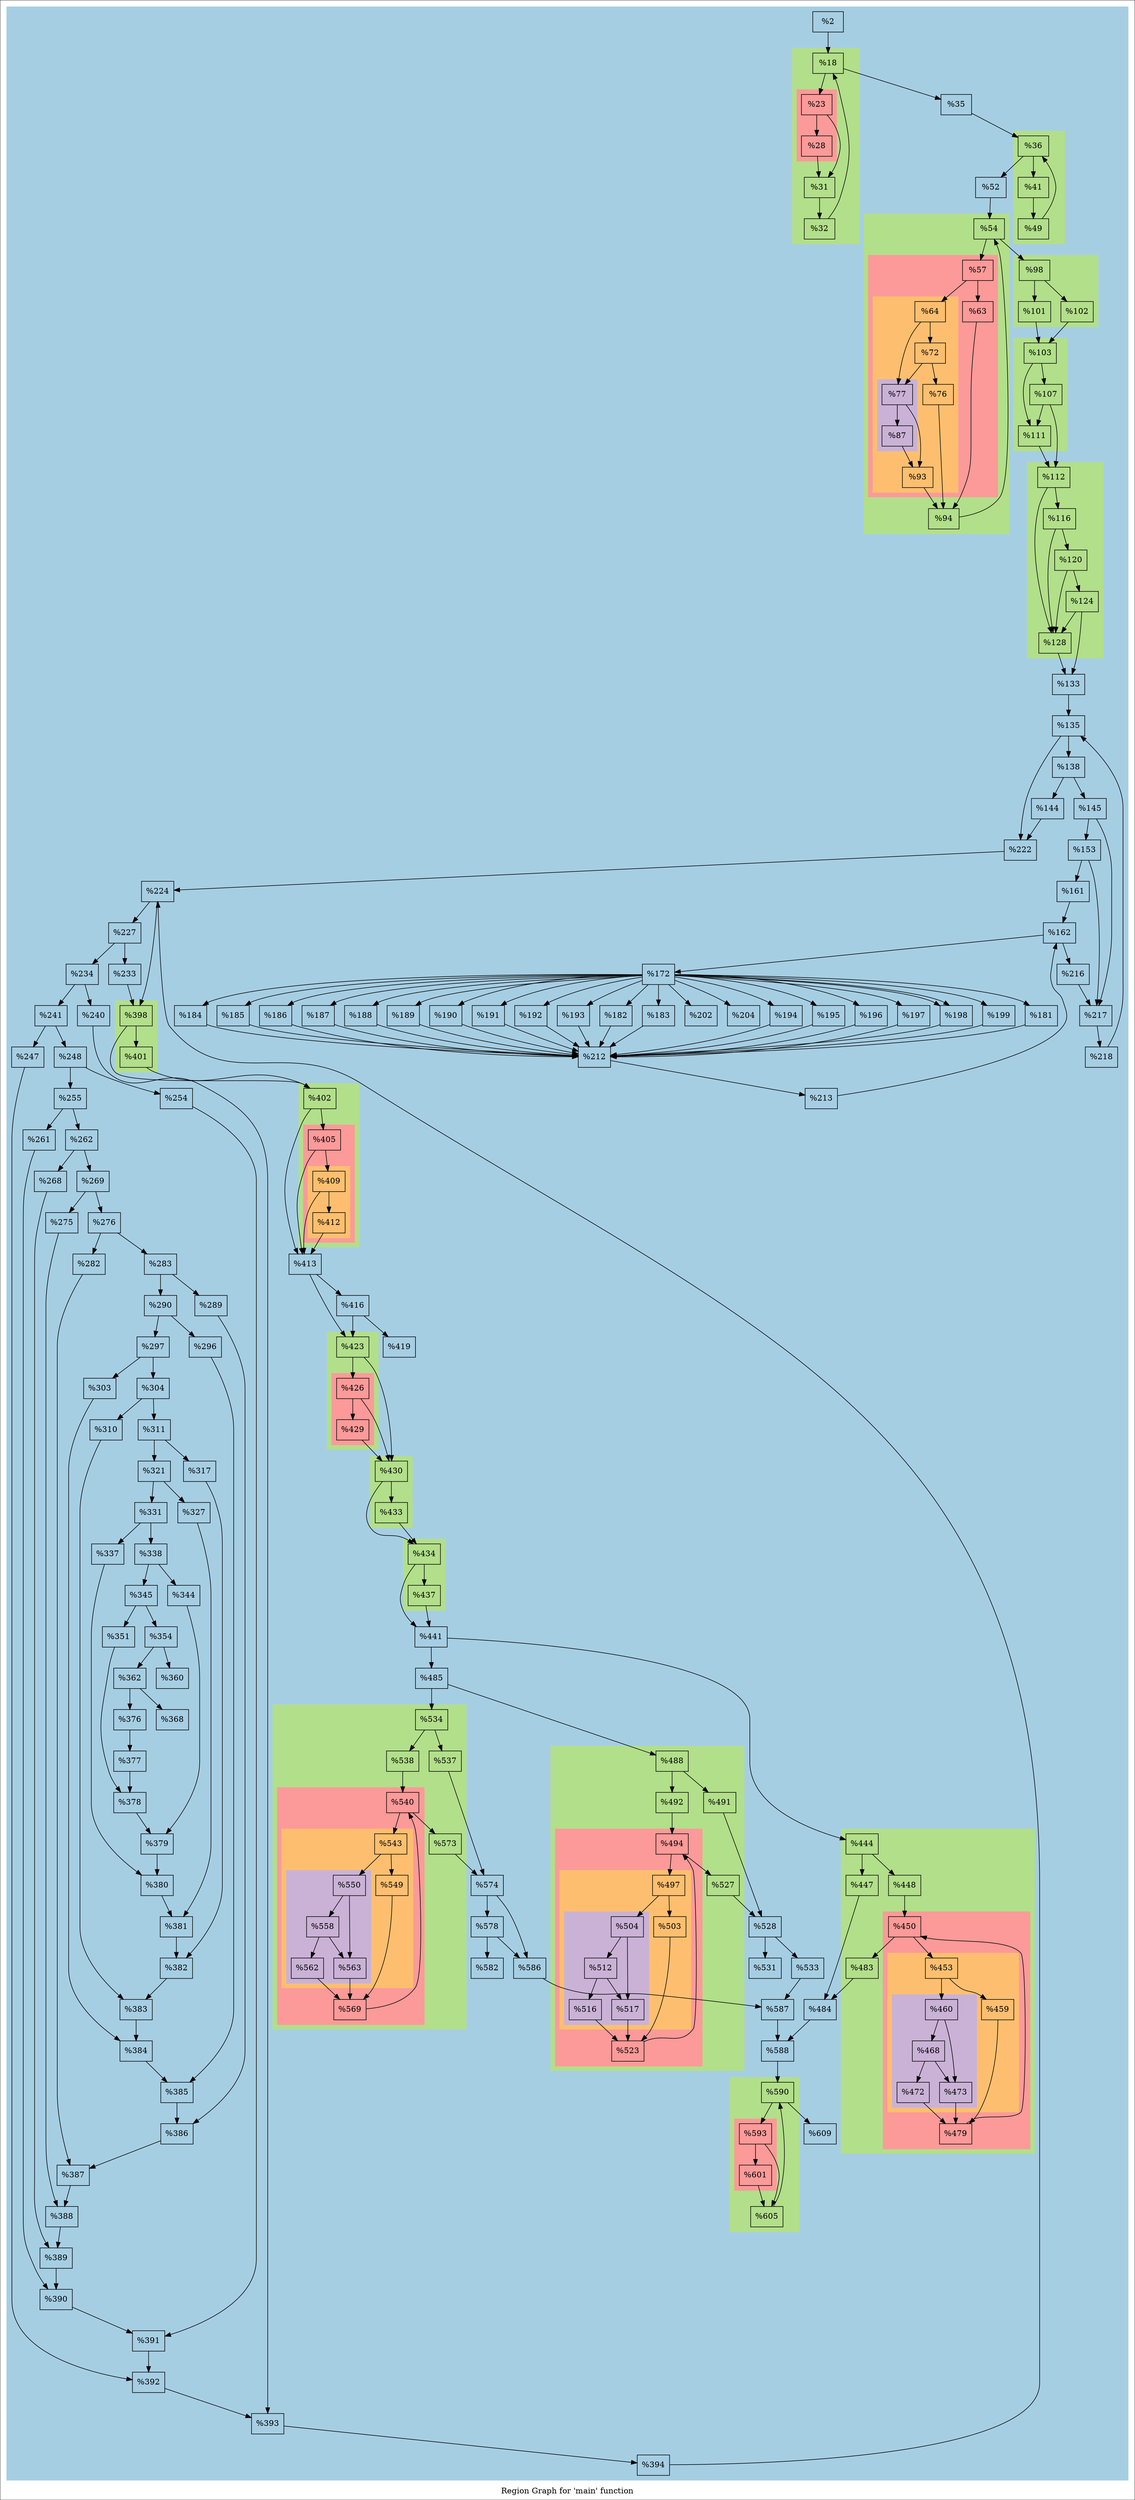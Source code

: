 digraph "Region Graph for 'main' function" {
	label="Region Graph for 'main' function";

	Node0x13bb3c0 [shape=record,label="{%2}"];
	Node0x13bb3c0 -> Node0x11f01e0;
	Node0x11f01e0 [shape=record,label="{%18}"];
	Node0x11f01e0 -> Node0x137d0a0;
	Node0x11f01e0 -> Node0x138b560;
	Node0x137d0a0 [shape=record,label="{%23}"];
	Node0x137d0a0 -> Node0x1432660;
	Node0x137d0a0 -> Node0x1434d60;
	Node0x1432660 [shape=record,label="{%28}"];
	Node0x1432660 -> Node0x1434d60;
	Node0x1434d60 [shape=record,label="{%31}"];
	Node0x1434d60 -> Node0x133f050;
	Node0x133f050 [shape=record,label="{%32}"];
	Node0x133f050 -> Node0x11f01e0[constraint=false];
	Node0x138b560 [shape=record,label="{%35}"];
	Node0x138b560 -> Node0x12a6720;
	Node0x12a6720 [shape=record,label="{%36}"];
	Node0x12a6720 -> Node0x1389080;
	Node0x12a6720 -> Node0x1451410;
	Node0x1389080 [shape=record,label="{%41}"];
	Node0x1389080 -> Node0x120a960;
	Node0x120a960 [shape=record,label="{%49}"];
	Node0x120a960 -> Node0x12a6720[constraint=false];
	Node0x1451410 [shape=record,label="{%52}"];
	Node0x1451410 -> Node0x13e02b0;
	Node0x13e02b0 [shape=record,label="{%54}"];
	Node0x13e02b0 -> Node0x1428cf0;
	Node0x13e02b0 -> Node0x1390340;
	Node0x1428cf0 [shape=record,label="{%57}"];
	Node0x1428cf0 -> Node0x12d6d90;
	Node0x1428cf0 -> Node0x11bb5f0;
	Node0x12d6d90 [shape=record,label="{%63}"];
	Node0x12d6d90 -> Node0x142a2c0;
	Node0x142a2c0 [shape=record,label="{%94}"];
	Node0x142a2c0 -> Node0x13e02b0[constraint=false];
	Node0x11bb5f0 [shape=record,label="{%64}"];
	Node0x11bb5f0 -> Node0x13b77f0;
	Node0x11bb5f0 -> Node0x1422ba0;
	Node0x13b77f0 [shape=record,label="{%72}"];
	Node0x13b77f0 -> Node0x137f7c0;
	Node0x13b77f0 -> Node0x1422ba0;
	Node0x137f7c0 [shape=record,label="{%76}"];
	Node0x137f7c0 -> Node0x142a2c0;
	Node0x1422ba0 [shape=record,label="{%77}"];
	Node0x1422ba0 -> Node0x1355830;
	Node0x1422ba0 -> Node0x1395d00;
	Node0x1355830 [shape=record,label="{%87}"];
	Node0x1355830 -> Node0x1395d00;
	Node0x1395d00 [shape=record,label="{%93}"];
	Node0x1395d00 -> Node0x142a2c0;
	Node0x1390340 [shape=record,label="{%98}"];
	Node0x1390340 -> Node0x129f6d0;
	Node0x1390340 -> Node0x1141b30;
	Node0x129f6d0 [shape=record,label="{%101}"];
	Node0x129f6d0 -> Node0x112e8b0;
	Node0x112e8b0 [shape=record,label="{%103}"];
	Node0x112e8b0 -> Node0x137fda0;
	Node0x112e8b0 -> Node0x13a2c20;
	Node0x137fda0 [shape=record,label="{%111}"];
	Node0x137fda0 -> Node0x1435380;
	Node0x1435380 [shape=record,label="{%112}"];
	Node0x1435380 -> Node0x139cb00;
	Node0x1435380 -> Node0x13ac290;
	Node0x139cb00 [shape=record,label="{%128}"];
	Node0x139cb00 -> Node0x13a0f10;
	Node0x13a0f10 [shape=record,label="{%133}"];
	Node0x13a0f10 -> Node0x13ba240;
	Node0x13ba240 [shape=record,label="{%135}"];
	Node0x13ba240 -> Node0x1449af0;
	Node0x13ba240 -> Node0x136b9d0;
	Node0x1449af0 [shape=record,label="{%138}"];
	Node0x1449af0 -> Node0x1117360;
	Node0x1449af0 -> Node0x1371a10;
	Node0x1117360 [shape=record,label="{%144}"];
	Node0x1117360 -> Node0x136b9d0;
	Node0x136b9d0 [shape=record,label="{%222}"];
	Node0x136b9d0 -> Node0x1422ef0;
	Node0x1422ef0 [shape=record,label="{%224}"];
	Node0x1422ef0 -> Node0x1446890;
	Node0x1422ef0 -> Node0x13955f0;
	Node0x1446890 [shape=record,label="{%227}"];
	Node0x1446890 -> Node0x1441b60;
	Node0x1446890 -> Node0x13bf4f0;
	Node0x1441b60 [shape=record,label="{%233}"];
	Node0x1441b60 -> Node0x13955f0;
	Node0x13955f0 [shape=record,label="{%398}"];
	Node0x13955f0 -> Node0x1348ab0;
	Node0x13955f0 -> Node0x129caa0;
	Node0x1348ab0 [shape=record,label="{%401}"];
	Node0x1348ab0 -> Node0x129caa0;
	Node0x129caa0 [shape=record,label="{%402}"];
	Node0x129caa0 -> Node0x135b400;
	Node0x129caa0 -> Node0x12da430;
	Node0x135b400 [shape=record,label="{%405}"];
	Node0x135b400 -> Node0x1340f00;
	Node0x135b400 -> Node0x12da430;
	Node0x1340f00 [shape=record,label="{%409}"];
	Node0x1340f00 -> Node0x139ce60;
	Node0x1340f00 -> Node0x12da430;
	Node0x139ce60 [shape=record,label="{%412}"];
	Node0x139ce60 -> Node0x12da430;
	Node0x12da430 [shape=record,label="{%413}"];
	Node0x12da430 -> Node0x143e650;
	Node0x12da430 -> Node0x1422e80;
	Node0x143e650 [shape=record,label="{%416}"];
	Node0x143e650 -> Node0x1453ff0;
	Node0x143e650 -> Node0x1422e80;
	Node0x1453ff0 [shape=record,label="{%419}"];
	Node0x1422e80 [shape=record,label="{%423}"];
	Node0x1422e80 -> Node0x1367d70;
	Node0x1422e80 -> Node0x137bc80;
	Node0x1367d70 [shape=record,label="{%426}"];
	Node0x1367d70 -> Node0x13373a0;
	Node0x1367d70 -> Node0x137bc80;
	Node0x13373a0 [shape=record,label="{%429}"];
	Node0x13373a0 -> Node0x137bc80;
	Node0x137bc80 [shape=record,label="{%430}"];
	Node0x137bc80 -> Node0x136cca0;
	Node0x137bc80 -> Node0x13b88d0;
	Node0x136cca0 [shape=record,label="{%433}"];
	Node0x136cca0 -> Node0x13b88d0;
	Node0x13b88d0 [shape=record,label="{%434}"];
	Node0x13b88d0 -> Node0x13db570;
	Node0x13b88d0 -> Node0x11126c0;
	Node0x13db570 [shape=record,label="{%437}"];
	Node0x13db570 -> Node0x11126c0;
	Node0x11126c0 [shape=record,label="{%441}"];
	Node0x11126c0 -> Node0x13c04c0;
	Node0x11126c0 -> Node0x13bc1e0;
	Node0x13c04c0 [shape=record,label="{%444}"];
	Node0x13c04c0 -> Node0x11ecdc0;
	Node0x13c04c0 -> Node0x137ba40;
	Node0x11ecdc0 [shape=record,label="{%447}"];
	Node0x11ecdc0 -> Node0x1155970;
	Node0x1155970 [shape=record,label="{%484}"];
	Node0x1155970 -> Node0x1367970;
	Node0x1367970 [shape=record,label="{%588}"];
	Node0x1367970 -> Node0x1392160;
	Node0x1392160 [shape=record,label="{%590}"];
	Node0x1392160 -> Node0x14386e0;
	Node0x1392160 -> Node0x1374630;
	Node0x14386e0 [shape=record,label="{%593}"];
	Node0x14386e0 -> Node0x137ae20;
	Node0x14386e0 -> Node0x143eb10;
	Node0x137ae20 [shape=record,label="{%601}"];
	Node0x137ae20 -> Node0x143eb10;
	Node0x143eb10 [shape=record,label="{%605}"];
	Node0x143eb10 -> Node0x1392160[constraint=false];
	Node0x1374630 [shape=record,label="{%609}"];
	Node0x137ba40 [shape=record,label="{%448}"];
	Node0x137ba40 -> Node0x1104610;
	Node0x1104610 [shape=record,label="{%450}"];
	Node0x1104610 -> Node0x131cc70;
	Node0x1104610 -> Node0x1429940;
	Node0x131cc70 [shape=record,label="{%453}"];
	Node0x131cc70 -> Node0x13a2d80;
	Node0x131cc70 -> Node0x1337a40;
	Node0x13a2d80 [shape=record,label="{%459}"];
	Node0x13a2d80 -> Node0x11d60a0;
	Node0x11d60a0 [shape=record,label="{%479}"];
	Node0x11d60a0 -> Node0x1104610[constraint=false];
	Node0x1337a40 [shape=record,label="{%460}"];
	Node0x1337a40 -> Node0x1381450;
	Node0x1337a40 -> Node0x137f2b0;
	Node0x1381450 [shape=record,label="{%468}"];
	Node0x1381450 -> Node0x11e7f90;
	Node0x1381450 -> Node0x137f2b0;
	Node0x11e7f90 [shape=record,label="{%472}"];
	Node0x11e7f90 -> Node0x11d60a0;
	Node0x137f2b0 [shape=record,label="{%473}"];
	Node0x137f2b0 -> Node0x11d60a0;
	Node0x1429940 [shape=record,label="{%483}"];
	Node0x1429940 -> Node0x1155970;
	Node0x13bc1e0 [shape=record,label="{%485}"];
	Node0x13bc1e0 -> Node0x138a400;
	Node0x13bc1e0 -> Node0x11f9ee0;
	Node0x138a400 [shape=record,label="{%488}"];
	Node0x138a400 -> Node0x135a730;
	Node0x138a400 -> Node0x12181b0;
	Node0x135a730 [shape=record,label="{%491}"];
	Node0x135a730 -> Node0x1360c80;
	Node0x1360c80 [shape=record,label="{%528}"];
	Node0x1360c80 -> Node0x13a49c0;
	Node0x1360c80 -> Node0x1389bc0;
	Node0x13a49c0 [shape=record,label="{%531}"];
	Node0x1389bc0 [shape=record,label="{%533}"];
	Node0x1389bc0 -> Node0x14575d0;
	Node0x14575d0 [shape=record,label="{%587}"];
	Node0x14575d0 -> Node0x1367970;
	Node0x12181b0 [shape=record,label="{%492}"];
	Node0x12181b0 -> Node0x138c7a0;
	Node0x138c7a0 [shape=record,label="{%494}"];
	Node0x138c7a0 -> Node0x110cf80;
	Node0x138c7a0 -> Node0x14412b0;
	Node0x110cf80 [shape=record,label="{%497}"];
	Node0x110cf80 -> Node0x13804c0;
	Node0x110cf80 -> Node0x10db220;
	Node0x13804c0 [shape=record,label="{%503}"];
	Node0x13804c0 -> Node0x1378ea0;
	Node0x1378ea0 [shape=record,label="{%523}"];
	Node0x1378ea0 -> Node0x138c7a0[constraint=false];
	Node0x10db220 [shape=record,label="{%504}"];
	Node0x10db220 -> Node0x1168390;
	Node0x10db220 -> Node0x1428b40;
	Node0x1168390 [shape=record,label="{%512}"];
	Node0x1168390 -> Node0x139d700;
	Node0x1168390 -> Node0x1428b40;
	Node0x139d700 [shape=record,label="{%516}"];
	Node0x139d700 -> Node0x1378ea0;
	Node0x1428b40 [shape=record,label="{%517}"];
	Node0x1428b40 -> Node0x1378ea0;
	Node0x14412b0 [shape=record,label="{%527}"];
	Node0x14412b0 -> Node0x1360c80;
	Node0x11f9ee0 [shape=record,label="{%534}"];
	Node0x11f9ee0 -> Node0x1447720;
	Node0x11f9ee0 -> Node0x14384a0;
	Node0x1447720 [shape=record,label="{%537}"];
	Node0x1447720 -> Node0x12e2270;
	Node0x12e2270 [shape=record,label="{%574}"];
	Node0x12e2270 -> Node0x13b09b0;
	Node0x12e2270 -> Node0x11419d0;
	Node0x13b09b0 [shape=record,label="{%578}"];
	Node0x13b09b0 -> Node0x1203d00;
	Node0x13b09b0 -> Node0x11419d0;
	Node0x1203d00 [shape=record,label="{%582}"];
	Node0x11419d0 [shape=record,label="{%586}"];
	Node0x11419d0 -> Node0x14575d0;
	Node0x14384a0 [shape=record,label="{%538}"];
	Node0x14384a0 -> Node0x1385350;
	Node0x1385350 [shape=record,label="{%540}"];
	Node0x1385350 -> Node0x11f4760;
	Node0x1385350 -> Node0x138f840;
	Node0x11f4760 [shape=record,label="{%543}"];
	Node0x11f4760 -> Node0x122ee60;
	Node0x11f4760 -> Node0x13870c0;
	Node0x122ee60 [shape=record,label="{%549}"];
	Node0x122ee60 -> Node0x137e380;
	Node0x137e380 [shape=record,label="{%569}"];
	Node0x137e380 -> Node0x1385350[constraint=false];
	Node0x13870c0 [shape=record,label="{%550}"];
	Node0x13870c0 -> Node0x137f6d0;
	Node0x13870c0 -> Node0x14374f0;
	Node0x137f6d0 [shape=record,label="{%558}"];
	Node0x137f6d0 -> Node0x13b86d0;
	Node0x137f6d0 -> Node0x14374f0;
	Node0x13b86d0 [shape=record,label="{%562}"];
	Node0x13b86d0 -> Node0x137e380;
	Node0x14374f0 [shape=record,label="{%563}"];
	Node0x14374f0 -> Node0x137e380;
	Node0x138f840 [shape=record,label="{%573}"];
	Node0x138f840 -> Node0x12e2270;
	Node0x13bf4f0 [shape=record,label="{%234}"];
	Node0x13bf4f0 -> Node0x13bacf0;
	Node0x13bf4f0 -> Node0x13bd740;
	Node0x13bacf0 [shape=record,label="{%240}"];
	Node0x13bacf0 -> Node0x13cb2d0;
	Node0x13cb2d0 [shape=record,label="{%393}"];
	Node0x13cb2d0 -> Node0x13b9970;
	Node0x13b9970 [shape=record,label="{%394}"];
	Node0x13b9970 -> Node0x1422ef0;
	Node0x13bd740 [shape=record,label="{%241}"];
	Node0x13bd740 -> Node0x1446c80;
	Node0x13bd740 -> Node0x10db550;
	Node0x1446c80 [shape=record,label="{%247}"];
	Node0x1446c80 -> Node0x11f1340;
	Node0x11f1340 [shape=record,label="{%392}"];
	Node0x11f1340 -> Node0x13cb2d0;
	Node0x10db550 [shape=record,label="{%248}"];
	Node0x10db550 -> Node0x11b8ea0;
	Node0x10db550 -> Node0x13b87a0;
	Node0x11b8ea0 [shape=record,label="{%254}"];
	Node0x11b8ea0 -> Node0x133d970;
	Node0x133d970 [shape=record,label="{%391}"];
	Node0x133d970 -> Node0x11f1340;
	Node0x13b87a0 [shape=record,label="{%255}"];
	Node0x13b87a0 -> Node0x135b1b0;
	Node0x13b87a0 -> Node0x138d700;
	Node0x135b1b0 [shape=record,label="{%261}"];
	Node0x135b1b0 -> Node0x11534a0;
	Node0x11534a0 [shape=record,label="{%390}"];
	Node0x11534a0 -> Node0x133d970;
	Node0x138d700 [shape=record,label="{%262}"];
	Node0x138d700 -> Node0x13a4af0;
	Node0x138d700 -> Node0x11bb160;
	Node0x13a4af0 [shape=record,label="{%268}"];
	Node0x13a4af0 -> Node0x13aa0a0;
	Node0x13aa0a0 [shape=record,label="{%389}"];
	Node0x13aa0a0 -> Node0x11534a0;
	Node0x11bb160 [shape=record,label="{%269}"];
	Node0x11bb160 -> Node0x13b96e0;
	Node0x11bb160 -> Node0x1390680;
	Node0x13b96e0 [shape=record,label="{%275}"];
	Node0x13b96e0 -> Node0x1351ec0;
	Node0x1351ec0 [shape=record,label="{%388}"];
	Node0x1351ec0 -> Node0x13aa0a0;
	Node0x1390680 [shape=record,label="{%276}"];
	Node0x1390680 -> Node0x138a1a0;
	Node0x1390680 -> Node0x11df410;
	Node0x138a1a0 [shape=record,label="{%282}"];
	Node0x138a1a0 -> Node0x133d9f0;
	Node0x133d9f0 [shape=record,label="{%387}"];
	Node0x133d9f0 -> Node0x1351ec0;
	Node0x11df410 [shape=record,label="{%283}"];
	Node0x11df410 -> Node0x138ce70;
	Node0x11df410 -> Node0x13a3f70;
	Node0x138ce70 [shape=record,label="{%289}"];
	Node0x138ce70 -> Node0x132fbf0;
	Node0x132fbf0 [shape=record,label="{%386}"];
	Node0x132fbf0 -> Node0x133d9f0;
	Node0x13a3f70 [shape=record,label="{%290}"];
	Node0x13a3f70 -> Node0x1388ae0;
	Node0x13a3f70 -> Node0x12e7550;
	Node0x1388ae0 [shape=record,label="{%296}"];
	Node0x1388ae0 -> Node0x129e470;
	Node0x129e470 [shape=record,label="{%385}"];
	Node0x129e470 -> Node0x132fbf0;
	Node0x12e7550 [shape=record,label="{%297}"];
	Node0x12e7550 -> Node0x13b3f60;
	Node0x12e7550 -> Node0x11b4920;
	Node0x13b3f60 [shape=record,label="{%303}"];
	Node0x13b3f60 -> Node0x11df200;
	Node0x11df200 [shape=record,label="{%384}"];
	Node0x11df200 -> Node0x129e470;
	Node0x11b4920 [shape=record,label="{%304}"];
	Node0x11b4920 -> Node0x13cb370;
	Node0x11b4920 -> Node0x1360950;
	Node0x13cb370 [shape=record,label="{%310}"];
	Node0x13cb370 -> Node0x11f8430;
	Node0x11f8430 [shape=record,label="{%383}"];
	Node0x11f8430 -> Node0x11df200;
	Node0x1360950 [shape=record,label="{%311}"];
	Node0x1360950 -> Node0x13c4770;
	Node0x1360950 -> Node0x13ac770;
	Node0x13c4770 [shape=record,label="{%317}"];
	Node0x13c4770 -> Node0x13af710;
	Node0x13af710 [shape=record,label="{%382}"];
	Node0x13af710 -> Node0x11f8430;
	Node0x13ac770 [shape=record,label="{%321}"];
	Node0x13ac770 -> Node0x13a17b0;
	Node0x13ac770 -> Node0x13769b0;
	Node0x13a17b0 [shape=record,label="{%327}"];
	Node0x13a17b0 -> Node0x115ba20;
	Node0x115ba20 [shape=record,label="{%381}"];
	Node0x115ba20 -> Node0x13af710;
	Node0x13769b0 [shape=record,label="{%331}"];
	Node0x13769b0 -> Node0x138c290;
	Node0x13769b0 -> Node0x1360bb0;
	Node0x138c290 [shape=record,label="{%337}"];
	Node0x138c290 -> Node0x13555c0;
	Node0x13555c0 [shape=record,label="{%380}"];
	Node0x13555c0 -> Node0x115ba20;
	Node0x1360bb0 [shape=record,label="{%338}"];
	Node0x1360bb0 -> Node0x1428f40;
	Node0x1360bb0 -> Node0x1149450;
	Node0x1428f40 [shape=record,label="{%344}"];
	Node0x1428f40 -> Node0x13f3700;
	Node0x13f3700 [shape=record,label="{%379}"];
	Node0x13f3700 -> Node0x13555c0;
	Node0x1149450 [shape=record,label="{%345}"];
	Node0x1149450 -> Node0x115cdb0;
	Node0x1149450 -> Node0x1156cb0;
	Node0x115cdb0 [shape=record,label="{%351}"];
	Node0x115cdb0 -> Node0x137edf0;
	Node0x137edf0 [shape=record,label="{%378}"];
	Node0x137edf0 -> Node0x13f3700;
	Node0x1156cb0 [shape=record,label="{%354}"];
	Node0x1156cb0 -> Node0x138d270;
	Node0x1156cb0 -> Node0x136f9e0;
	Node0x138d270 [shape=record,label="{%360}"];
	Node0x136f9e0 [shape=record,label="{%362}"];
	Node0x136f9e0 -> Node0x14375c0;
	Node0x136f9e0 -> Node0x1388270;
	Node0x14375c0 [shape=record,label="{%368}"];
	Node0x1388270 [shape=record,label="{%376}"];
	Node0x1388270 -> Node0x12eee50;
	Node0x12eee50 [shape=record,label="{%377}"];
	Node0x12eee50 -> Node0x137edf0;
	Node0x1371a10 [shape=record,label="{%145}"];
	Node0x1371a10 -> Node0x1387b30;
	Node0x1371a10 -> Node0x1379580;
	Node0x1387b30 [shape=record,label="{%153}"];
	Node0x1387b30 -> Node0x1459630;
	Node0x1387b30 -> Node0x1379580;
	Node0x1459630 [shape=record,label="{%161}"];
	Node0x1459630 -> Node0x137d190;
	Node0x137d190 [shape=record,label="{%162}"];
	Node0x137d190 -> Node0x11f6170;
	Node0x137d190 -> Node0x1459190;
	Node0x11f6170 [shape=record,label="{%172}"];
	Node0x11f6170 -> Node0x142a6f0;
	Node0x11f6170 -> Node0x13a60f0;
	Node0x11f6170 -> Node0x10f95d0;
	Node0x11f6170 -> Node0x139ef50;
	Node0x11f6170 -> Node0x144ea40;
	Node0x11f6170 -> Node0x13b8d30;
	Node0x11f6170 -> Node0x1458f10;
	Node0x11f6170 -> Node0x1458960;
	Node0x11f6170 -> Node0x14276f0;
	Node0x11f6170 -> Node0x112bed0;
	Node0x11f6170 -> Node0x11f9cb0;
	Node0x11f6170 -> Node0x137a720;
	Node0x11f6170 -> Node0x1398fe0;
	Node0x11f6170 -> Node0x1426db0;
	Node0x11f6170 -> Node0x10b7010;
	Node0x11f6170 -> Node0x1351ff0;
	Node0x11f6170 -> Node0x1390430;
	Node0x11f6170 -> Node0x1480f20;
	Node0x11f6170 -> Node0x1480f80;
	Node0x11f6170 -> Node0x1480f80;
	Node0x11f6170 -> Node0x1480fe0;
	Node0x11f6170 -> Node0x1481040;
	Node0x142a6f0 [shape=record,label="{%204}"];
	Node0x13a60f0 [shape=record,label="{%181}"];
	Node0x13a60f0 -> Node0x14810a0;
	Node0x14810a0 [shape=record,label="{%212}"];
	Node0x14810a0 -> Node0x1481100;
	Node0x1481100 [shape=record,label="{%213}"];
	Node0x1481100 -> Node0x137d190;
	Node0x10f95d0 [shape=record,label="{%182}"];
	Node0x10f95d0 -> Node0x14810a0;
	Node0x139ef50 [shape=record,label="{%183}"];
	Node0x139ef50 -> Node0x14810a0;
	Node0x144ea40 [shape=record,label="{%184}"];
	Node0x144ea40 -> Node0x14810a0;
	Node0x13b8d30 [shape=record,label="{%185}"];
	Node0x13b8d30 -> Node0x14810a0;
	Node0x1458f10 [shape=record,label="{%186}"];
	Node0x1458f10 -> Node0x14810a0;
	Node0x1458960 [shape=record,label="{%187}"];
	Node0x1458960 -> Node0x14810a0;
	Node0x14276f0 [shape=record,label="{%188}"];
	Node0x14276f0 -> Node0x14810a0;
	Node0x112bed0 [shape=record,label="{%189}"];
	Node0x112bed0 -> Node0x14810a0;
	Node0x11f9cb0 [shape=record,label="{%190}"];
	Node0x11f9cb0 -> Node0x14810a0;
	Node0x137a720 [shape=record,label="{%191}"];
	Node0x137a720 -> Node0x14810a0;
	Node0x1398fe0 [shape=record,label="{%192}"];
	Node0x1398fe0 -> Node0x14810a0;
	Node0x1426db0 [shape=record,label="{%193}"];
	Node0x1426db0 -> Node0x14810a0;
	Node0x10b7010 [shape=record,label="{%194}"];
	Node0x10b7010 -> Node0x14810a0;
	Node0x1351ff0 [shape=record,label="{%195}"];
	Node0x1351ff0 -> Node0x14810a0;
	Node0x1390430 [shape=record,label="{%196}"];
	Node0x1390430 -> Node0x14810a0;
	Node0x1480f20 [shape=record,label="{%197}"];
	Node0x1480f20 -> Node0x14810a0;
	Node0x1480f80 [shape=record,label="{%198}"];
	Node0x1480f80 -> Node0x14810a0;
	Node0x1480fe0 [shape=record,label="{%199}"];
	Node0x1480fe0 -> Node0x14810a0;
	Node0x1481040 [shape=record,label="{%202}"];
	Node0x1459190 [shape=record,label="{%216}"];
	Node0x1459190 -> Node0x1379580;
	Node0x1379580 [shape=record,label="{%217}"];
	Node0x1379580 -> Node0x1481160;
	Node0x1481160 [shape=record,label="{%218}"];
	Node0x1481160 -> Node0x13ba240;
	Node0x13ac290 [shape=record,label="{%116}"];
	Node0x13ac290 -> Node0x139cb00;
	Node0x13ac290 -> Node0x14811c0;
	Node0x14811c0 [shape=record,label="{%120}"];
	Node0x14811c0 -> Node0x139cb00;
	Node0x14811c0 -> Node0x1481220;
	Node0x1481220 [shape=record,label="{%124}"];
	Node0x1481220 -> Node0x139cb00;
	Node0x1481220 -> Node0x13a0f10;
	Node0x13a2c20 [shape=record,label="{%107}"];
	Node0x13a2c20 -> Node0x137fda0;
	Node0x13a2c20 -> Node0x1435380;
	Node0x1141b30 [shape=record,label="{%102}"];
	Node0x1141b30 -> Node0x112e8b0;
	colorscheme = "paired12"
        subgraph cluster_0x1484d00 {
          label = "";
          style = filled;
          color = 1
          subgraph cluster_0x147f5d0 {
            label = "";
            style = filled;
            color = 3
            subgraph cluster_0x1485b10 {
              label = "";
              style = filled;
              color = 5
              Node0x137d0a0;
              Node0x1432660;
            }
            Node0x11f01e0;
            Node0x1434d60;
            Node0x133f050;
          }
          subgraph cluster_0x147f550 {
            label = "";
            style = filled;
            color = 3
            Node0x12a6720;
            Node0x1389080;
            Node0x120a960;
          }
          subgraph cluster_0x147f4d0 {
            label = "";
            style = filled;
            color = 3
            subgraph cluster_0x10ad250 {
              label = "";
              style = filled;
              color = 5
              subgraph cluster_0x10db240 {
                label = "";
                style = filled;
                color = 7
                subgraph cluster_0x1485a90 {
                  label = "";
                  style = filled;
                  color = 9
                  Node0x1422ba0;
                  Node0x1355830;
                }
                Node0x11bb5f0;
                Node0x13b77f0;
                Node0x137f7c0;
                Node0x1395d00;
              }
              Node0x1428cf0;
              Node0x12d6d90;
            }
            Node0x13e02b0;
            Node0x142a2c0;
          }
          subgraph cluster_0x147f450 {
            label = "";
            style = filled;
            color = 3
            Node0x1390340;
            Node0x129f6d0;
            Node0x1141b30;
          }
          subgraph cluster_0x147f3d0 {
            label = "";
            style = filled;
            color = 3
            Node0x112e8b0;
            Node0x137fda0;
            Node0x13a2c20;
          }
          subgraph cluster_0x147f350 {
            label = "";
            style = filled;
            color = 3
            Node0x1435380;
            Node0x139cb00;
            Node0x13ac290;
            Node0x14811c0;
            Node0x1481220;
          }
          subgraph cluster_0x1483b20 {
            label = "";
            style = filled;
            color = 3
            Node0x13955f0;
            Node0x1348ab0;
          }
          subgraph cluster_0x1483aa0 {
            label = "";
            style = filled;
            color = 3
            subgraph cluster_0x145b8a0 {
              label = "";
              style = filled;
              color = 5
              subgraph cluster_0x145b920 {
                label = "";
                style = filled;
                color = 7
                Node0x1340f00;
                Node0x139ce60;
              }
              Node0x135b400;
            }
            Node0x129caa0;
          }
          subgraph cluster_0x1483a20 {
            label = "";
            style = filled;
            color = 3
            subgraph cluster_0x10b75f0 {
              label = "";
              style = filled;
              color = 5
              Node0x1367d70;
              Node0x13373a0;
            }
            Node0x1422e80;
          }
          subgraph cluster_0x14839a0 {
            label = "";
            style = filled;
            color = 3
            Node0x137bc80;
            Node0x136cca0;
          }
          subgraph cluster_0x1483920 {
            label = "";
            style = filled;
            color = 3
            Node0x13b88d0;
            Node0x13db570;
          }
          subgraph cluster_0x10b77f0 {
            label = "";
            style = filled;
            color = 3
            subgraph cluster_0x10b7770 {
              label = "";
              style = filled;
              color = 5
              subgraph cluster_0x10b76f0 {
                label = "";
                style = filled;
                color = 7
                subgraph cluster_0x10b7670 {
                  label = "";
                  style = filled;
                  color = 9
                  Node0x1337a40;
                  Node0x1381450;
                  Node0x11e7f90;
                  Node0x137f2b0;
                }
                Node0x131cc70;
                Node0x13a2d80;
              }
              Node0x1104610;
              Node0x11d60a0;
            }
            Node0x13c04c0;
            Node0x11ecdc0;
            Node0x137ba40;
            Node0x1429940;
          }
          subgraph cluster_0x10b78f0 {
            label = "";
            style = filled;
            color = 3
            subgraph cluster_0x10b7870 {
              label = "";
              style = filled;
              color = 5
              Node0x14386e0;
              Node0x137ae20;
            }
            Node0x1392160;
            Node0x143eb10;
          }
          subgraph cluster_0x10b7af0 {
            label = "";
            style = filled;
            color = 3
            subgraph cluster_0x10b7a70 {
              label = "";
              style = filled;
              color = 5
              subgraph cluster_0x10b79f0 {
                label = "";
                style = filled;
                color = 7
                subgraph cluster_0x10b7970 {
                  label = "";
                  style = filled;
                  color = 9
                  Node0x10db220;
                  Node0x1168390;
                  Node0x139d700;
                  Node0x1428b40;
                }
                Node0x110cf80;
                Node0x13804c0;
              }
              Node0x138c7a0;
              Node0x1378ea0;
            }
            Node0x138a400;
            Node0x135a730;
            Node0x12181b0;
            Node0x14412b0;
          }
          subgraph cluster_0x14838a0 {
            label = "";
            style = filled;
            color = 3
            subgraph cluster_0x1483820 {
              label = "";
              style = filled;
              color = 5
              subgraph cluster_0x14837a0 {
                label = "";
                style = filled;
                color = 7
                subgraph cluster_0x10b7b70 {
                  label = "";
                  style = filled;
                  color = 9
                  Node0x13870c0;
                  Node0x137f6d0;
                  Node0x13b86d0;
                  Node0x14374f0;
                }
                Node0x11f4760;
                Node0x122ee60;
              }
              Node0x1385350;
              Node0x137e380;
            }
            Node0x11f9ee0;
            Node0x1447720;
            Node0x14384a0;
            Node0x138f840;
          }
          Node0x13bb3c0;
          Node0x138b560;
          Node0x1451410;
          Node0x13a0f10;
          Node0x13ba240;
          Node0x1449af0;
          Node0x1117360;
          Node0x136b9d0;
          Node0x1422ef0;
          Node0x1446890;
          Node0x1441b60;
          Node0x12da430;
          Node0x143e650;
          Node0x1453ff0;
          Node0x11126c0;
          Node0x1155970;
          Node0x1367970;
          Node0x1374630;
          Node0x13bc1e0;
          Node0x1360c80;
          Node0x13a49c0;
          Node0x1389bc0;
          Node0x14575d0;
          Node0x12e2270;
          Node0x13b09b0;
          Node0x1203d00;
          Node0x11419d0;
          Node0x13bf4f0;
          Node0x13bacf0;
          Node0x13cb2d0;
          Node0x13b9970;
          Node0x13bd740;
          Node0x1446c80;
          Node0x11f1340;
          Node0x10db550;
          Node0x11b8ea0;
          Node0x133d970;
          Node0x13b87a0;
          Node0x135b1b0;
          Node0x11534a0;
          Node0x138d700;
          Node0x13a4af0;
          Node0x13aa0a0;
          Node0x11bb160;
          Node0x13b96e0;
          Node0x1351ec0;
          Node0x1390680;
          Node0x138a1a0;
          Node0x133d9f0;
          Node0x11df410;
          Node0x138ce70;
          Node0x132fbf0;
          Node0x13a3f70;
          Node0x1388ae0;
          Node0x129e470;
          Node0x12e7550;
          Node0x13b3f60;
          Node0x11df200;
          Node0x11b4920;
          Node0x13cb370;
          Node0x11f8430;
          Node0x1360950;
          Node0x13c4770;
          Node0x13af710;
          Node0x13ac770;
          Node0x13a17b0;
          Node0x115ba20;
          Node0x13769b0;
          Node0x138c290;
          Node0x13555c0;
          Node0x1360bb0;
          Node0x1428f40;
          Node0x13f3700;
          Node0x1149450;
          Node0x115cdb0;
          Node0x137edf0;
          Node0x1156cb0;
          Node0x138d270;
          Node0x136f9e0;
          Node0x14375c0;
          Node0x1388270;
          Node0x12eee50;
          Node0x1371a10;
          Node0x1387b30;
          Node0x1459630;
          Node0x137d190;
          Node0x11f6170;
          Node0x142a6f0;
          Node0x13a60f0;
          Node0x14810a0;
          Node0x1481100;
          Node0x10f95d0;
          Node0x139ef50;
          Node0x144ea40;
          Node0x13b8d30;
          Node0x1458f10;
          Node0x1458960;
          Node0x14276f0;
          Node0x112bed0;
          Node0x11f9cb0;
          Node0x137a720;
          Node0x1398fe0;
          Node0x1426db0;
          Node0x10b7010;
          Node0x1351ff0;
          Node0x1390430;
          Node0x1480f20;
          Node0x1480f80;
          Node0x1480fe0;
          Node0x1481040;
          Node0x1459190;
          Node0x1379580;
          Node0x1481160;
        }
}
